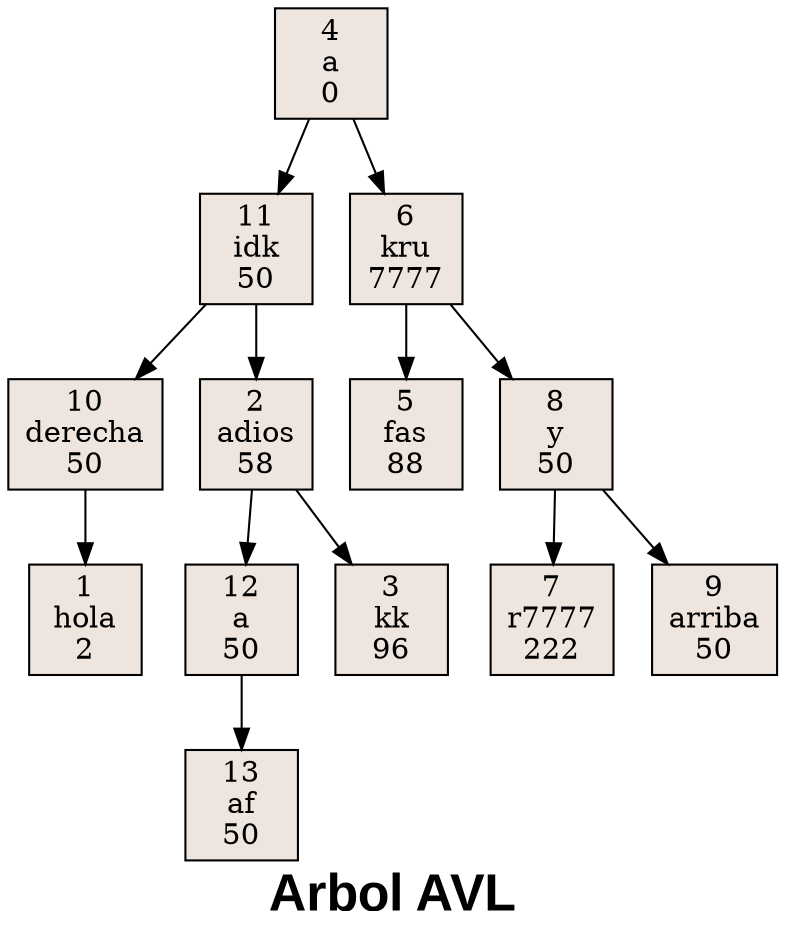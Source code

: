 digraph G{label = "Arbol AVL" fontname="Arial Black" fontsize="25pt";
node [shape = box, style=filled, fillcolor=seashell2];
nodo4[ label = "4
a
0"];
nodo11[ label = "11
idk
50"];
nodo10[ label = "10
derecha
50"];
nodo1[ label = "1
hola
2"];
nodo10:C0->nodo1
nodo11:C0->nodo10
nodo2[ label = "2
adios
58"];
nodo12[ label = "12
a
50"];
nodo13[ label = "13
af
50"];
nodo12:C1->nodo13
nodo2:C0->nodo12
nodo3[ label = "3
kk
96"];
nodo2:C1->nodo3
nodo11:C1->nodo2
nodo4:C0->nodo11
nodo6[ label = "6
kru
7777"];
nodo5[ label = "5
fas
88"];
nodo6:C0->nodo5
nodo8[ label = "8
y
50"];
nodo7[ label = "7
r7777
222"];
nodo8:C0->nodo7
nodo9[ label = "9
arriba
50"];
nodo8:C1->nodo9
nodo6:C1->nodo8
nodo4:C1->nodo6

}